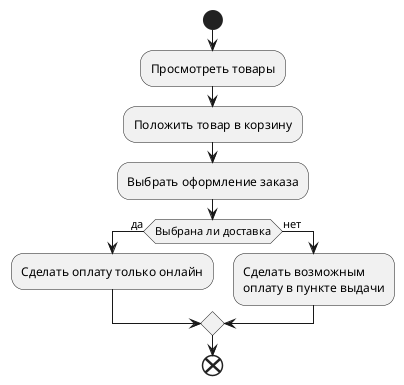 @startuml Диаграмма активности для клиента
start
:Просмотреть товары;
:Положить товар в корзину;
:Выбрать оформление заказа;

if (Выбрана ли доставка) then (да)
    :Сделать оплату только онлайн;
else (нет)
    :Сделать возможным\nоплату в пункте выдачи;
endif
end
@enduml
